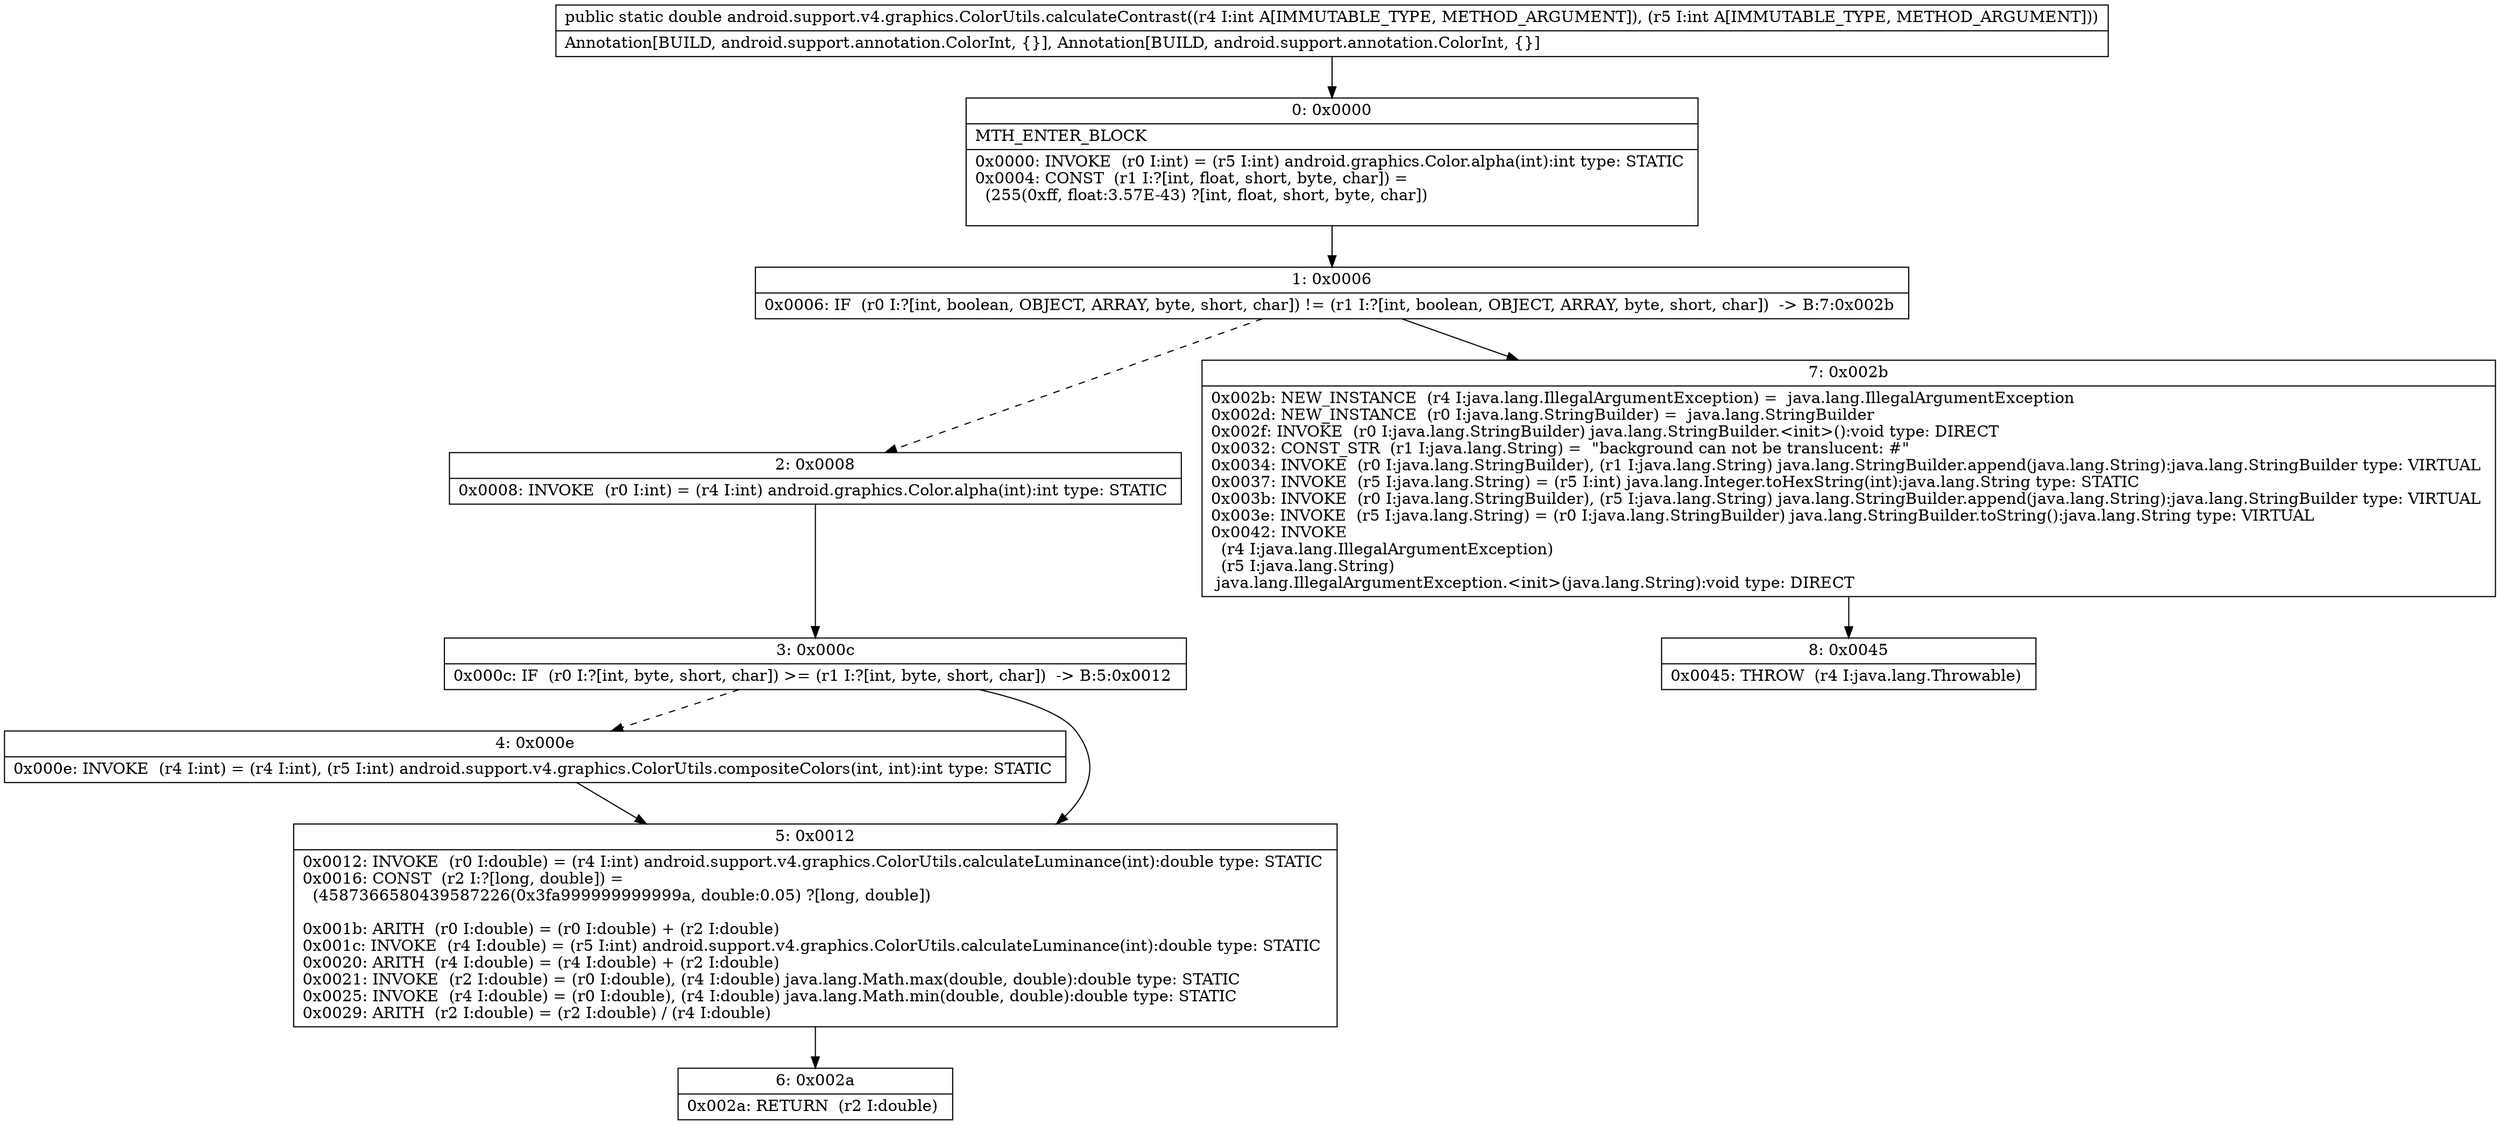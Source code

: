 digraph "CFG forandroid.support.v4.graphics.ColorUtils.calculateContrast(II)D" {
Node_0 [shape=record,label="{0\:\ 0x0000|MTH_ENTER_BLOCK\l|0x0000: INVOKE  (r0 I:int) = (r5 I:int) android.graphics.Color.alpha(int):int type: STATIC \l0x0004: CONST  (r1 I:?[int, float, short, byte, char]) = \l  (255(0xff, float:3.57E\-43) ?[int, float, short, byte, char])\l \l}"];
Node_1 [shape=record,label="{1\:\ 0x0006|0x0006: IF  (r0 I:?[int, boolean, OBJECT, ARRAY, byte, short, char]) != (r1 I:?[int, boolean, OBJECT, ARRAY, byte, short, char])  \-\> B:7:0x002b \l}"];
Node_2 [shape=record,label="{2\:\ 0x0008|0x0008: INVOKE  (r0 I:int) = (r4 I:int) android.graphics.Color.alpha(int):int type: STATIC \l}"];
Node_3 [shape=record,label="{3\:\ 0x000c|0x000c: IF  (r0 I:?[int, byte, short, char]) \>= (r1 I:?[int, byte, short, char])  \-\> B:5:0x0012 \l}"];
Node_4 [shape=record,label="{4\:\ 0x000e|0x000e: INVOKE  (r4 I:int) = (r4 I:int), (r5 I:int) android.support.v4.graphics.ColorUtils.compositeColors(int, int):int type: STATIC \l}"];
Node_5 [shape=record,label="{5\:\ 0x0012|0x0012: INVOKE  (r0 I:double) = (r4 I:int) android.support.v4.graphics.ColorUtils.calculateLuminance(int):double type: STATIC \l0x0016: CONST  (r2 I:?[long, double]) = \l  (4587366580439587226(0x3fa999999999999a, double:0.05) ?[long, double])\l \l0x001b: ARITH  (r0 I:double) = (r0 I:double) + (r2 I:double) \l0x001c: INVOKE  (r4 I:double) = (r5 I:int) android.support.v4.graphics.ColorUtils.calculateLuminance(int):double type: STATIC \l0x0020: ARITH  (r4 I:double) = (r4 I:double) + (r2 I:double) \l0x0021: INVOKE  (r2 I:double) = (r0 I:double), (r4 I:double) java.lang.Math.max(double, double):double type: STATIC \l0x0025: INVOKE  (r4 I:double) = (r0 I:double), (r4 I:double) java.lang.Math.min(double, double):double type: STATIC \l0x0029: ARITH  (r2 I:double) = (r2 I:double) \/ (r4 I:double) \l}"];
Node_6 [shape=record,label="{6\:\ 0x002a|0x002a: RETURN  (r2 I:double) \l}"];
Node_7 [shape=record,label="{7\:\ 0x002b|0x002b: NEW_INSTANCE  (r4 I:java.lang.IllegalArgumentException) =  java.lang.IllegalArgumentException \l0x002d: NEW_INSTANCE  (r0 I:java.lang.StringBuilder) =  java.lang.StringBuilder \l0x002f: INVOKE  (r0 I:java.lang.StringBuilder) java.lang.StringBuilder.\<init\>():void type: DIRECT \l0x0032: CONST_STR  (r1 I:java.lang.String) =  \"background can not be translucent: #\" \l0x0034: INVOKE  (r0 I:java.lang.StringBuilder), (r1 I:java.lang.String) java.lang.StringBuilder.append(java.lang.String):java.lang.StringBuilder type: VIRTUAL \l0x0037: INVOKE  (r5 I:java.lang.String) = (r5 I:int) java.lang.Integer.toHexString(int):java.lang.String type: STATIC \l0x003b: INVOKE  (r0 I:java.lang.StringBuilder), (r5 I:java.lang.String) java.lang.StringBuilder.append(java.lang.String):java.lang.StringBuilder type: VIRTUAL \l0x003e: INVOKE  (r5 I:java.lang.String) = (r0 I:java.lang.StringBuilder) java.lang.StringBuilder.toString():java.lang.String type: VIRTUAL \l0x0042: INVOKE  \l  (r4 I:java.lang.IllegalArgumentException)\l  (r5 I:java.lang.String)\l java.lang.IllegalArgumentException.\<init\>(java.lang.String):void type: DIRECT \l}"];
Node_8 [shape=record,label="{8\:\ 0x0045|0x0045: THROW  (r4 I:java.lang.Throwable) \l}"];
MethodNode[shape=record,label="{public static double android.support.v4.graphics.ColorUtils.calculateContrast((r4 I:int A[IMMUTABLE_TYPE, METHOD_ARGUMENT]), (r5 I:int A[IMMUTABLE_TYPE, METHOD_ARGUMENT]))  | Annotation[BUILD, android.support.annotation.ColorInt, \{\}], Annotation[BUILD, android.support.annotation.ColorInt, \{\}]\l}"];
MethodNode -> Node_0;
Node_0 -> Node_1;
Node_1 -> Node_2[style=dashed];
Node_1 -> Node_7;
Node_2 -> Node_3;
Node_3 -> Node_4[style=dashed];
Node_3 -> Node_5;
Node_4 -> Node_5;
Node_5 -> Node_6;
Node_7 -> Node_8;
}

